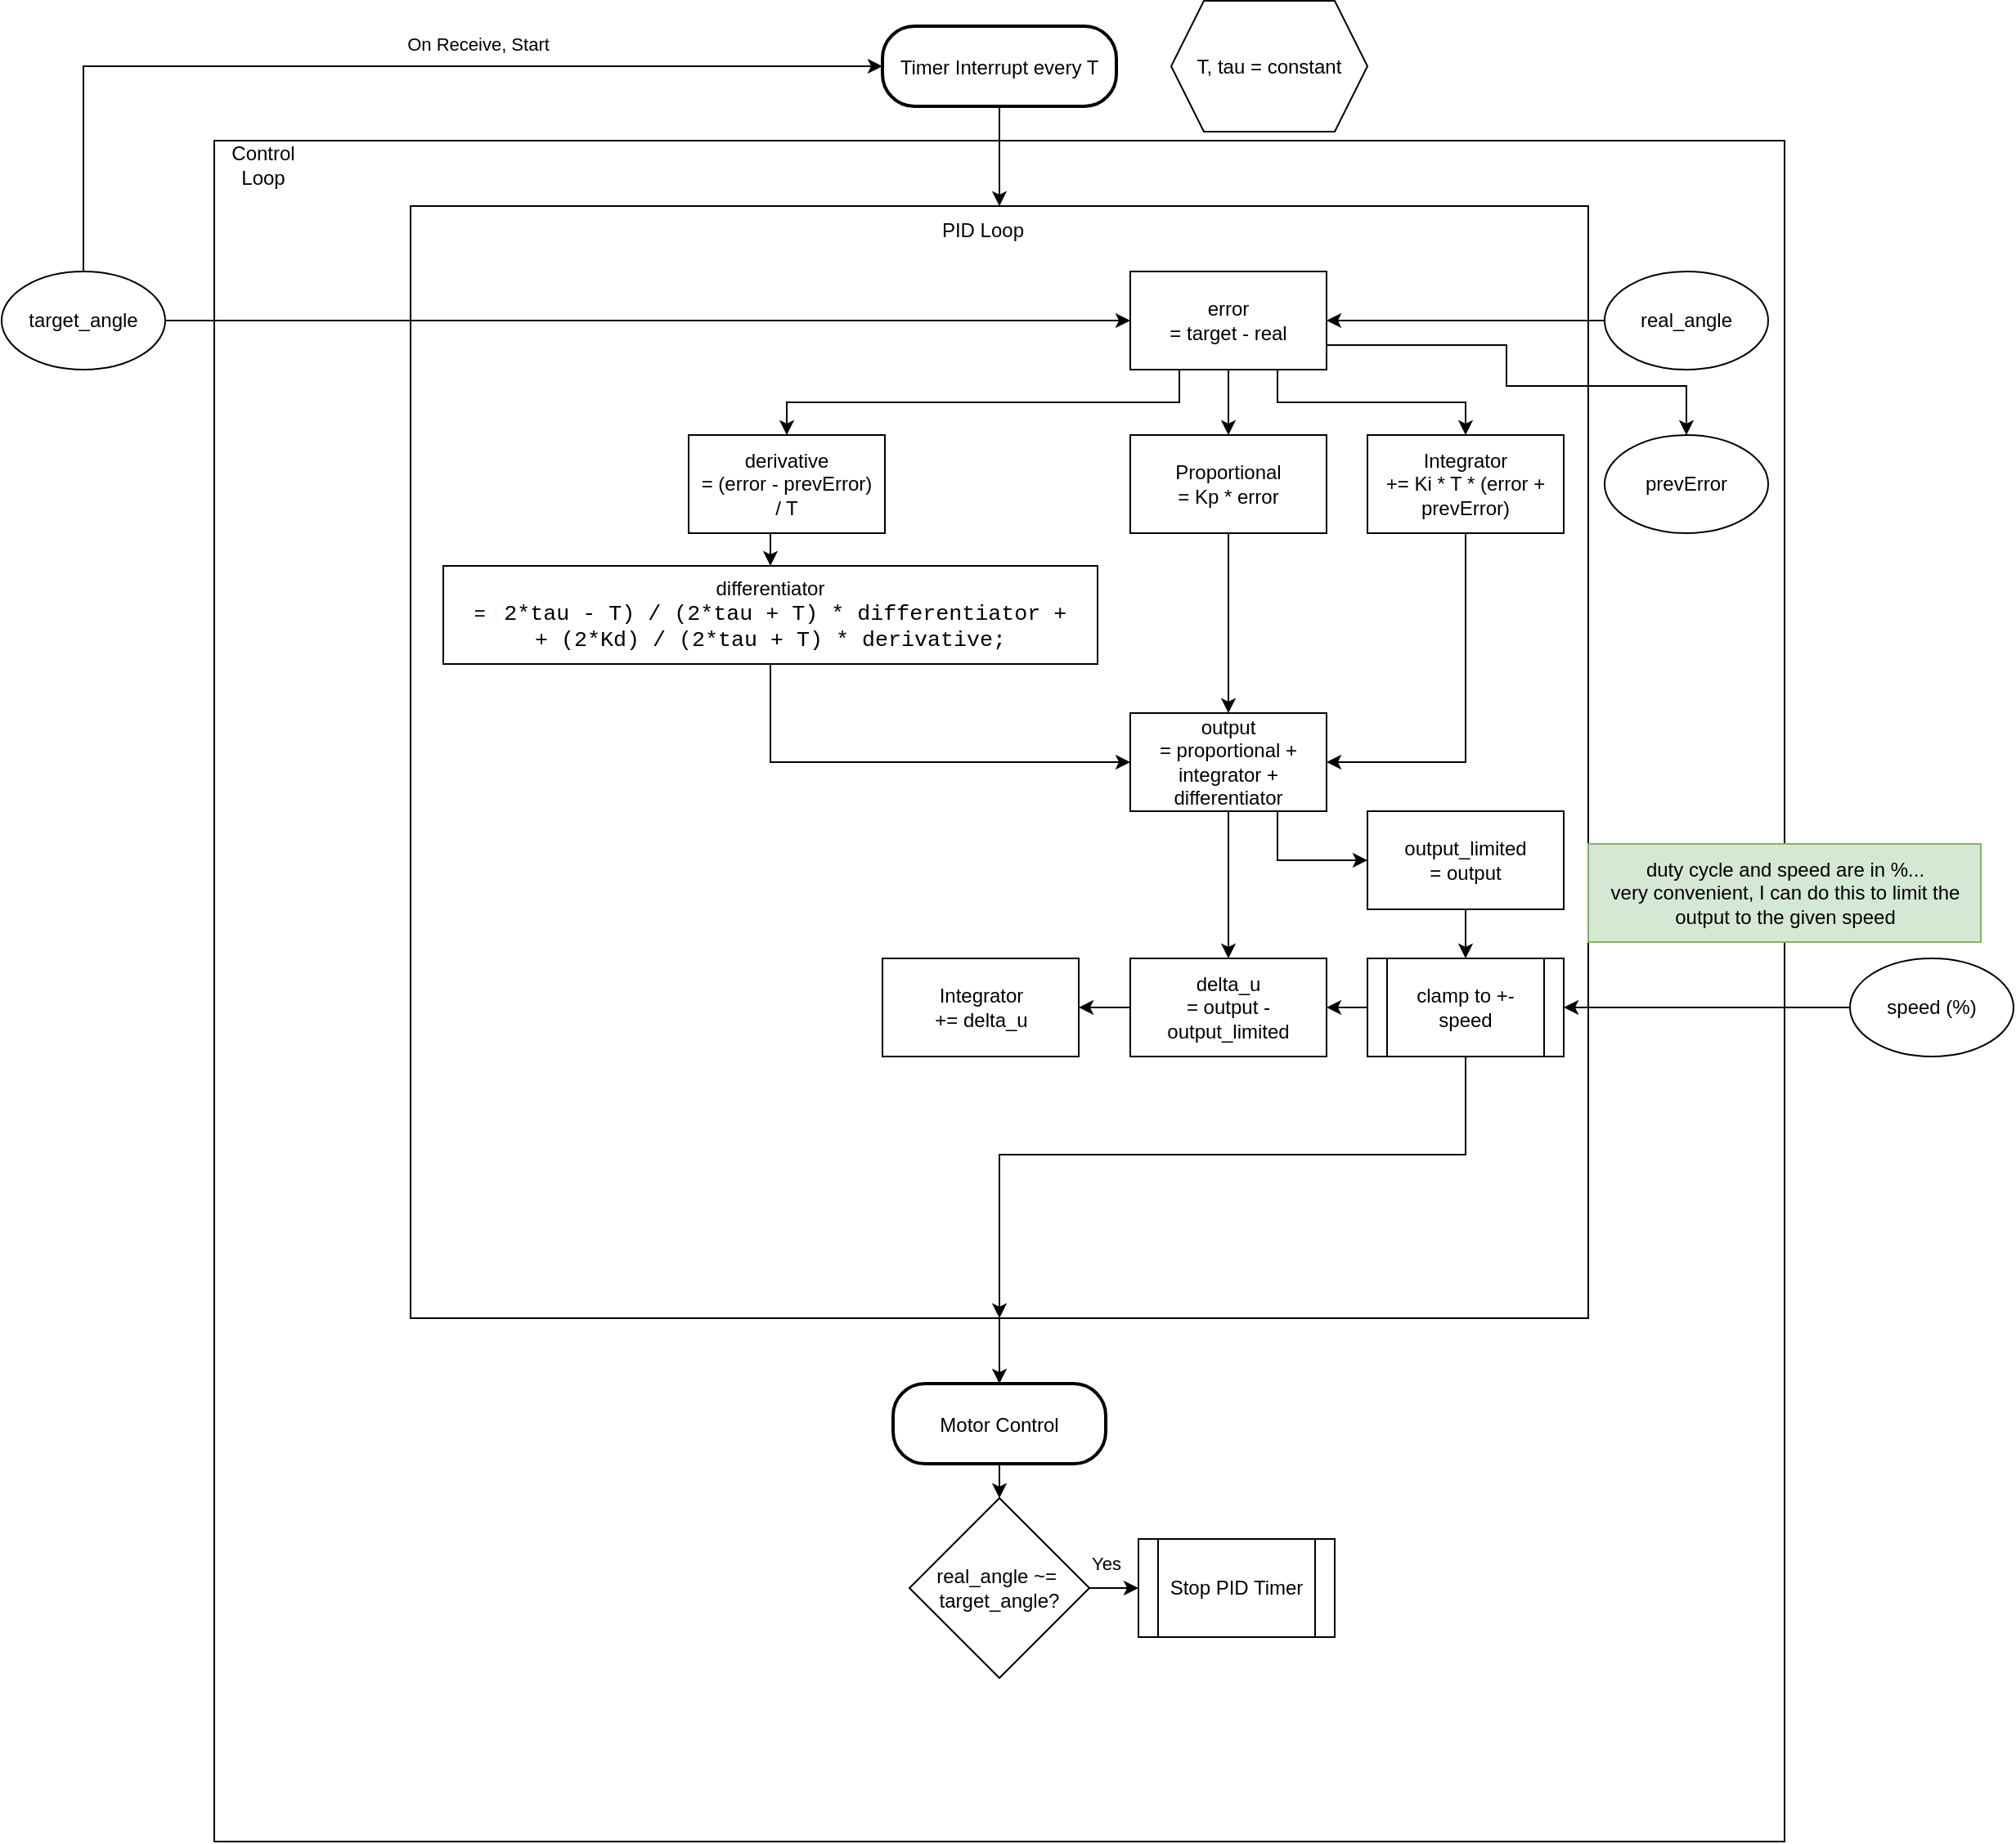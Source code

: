 <mxfile version="24.8.0">
  <diagram name="Page-1" id="_-PKKmr6rsrhODj5BplC">
    <mxGraphModel dx="2443" dy="1920" grid="1" gridSize="10" guides="1" tooltips="1" connect="1" arrows="1" fold="1" page="1" pageScale="1" pageWidth="850" pageHeight="1100" math="0" shadow="0">
      <root>
        <mxCell id="0" />
        <mxCell id="1" parent="0" />
        <mxCell id="NGq_wpx97LL9IHCgMdj8-29" value="" style="rounded=0;whiteSpace=wrap;html=1;" vertex="1" parent="1">
          <mxGeometry x="-280" y="40" width="960" height="1040" as="geometry" />
        </mxCell>
        <mxCell id="NGq_wpx97LL9IHCgMdj8-66" style="edgeStyle=orthogonalEdgeStyle;rounded=0;orthogonalLoop=1;jettySize=auto;html=1;exitX=0.5;exitY=1;exitDx=0;exitDy=0;entryX=0.5;entryY=0;entryDx=0;entryDy=0;" edge="1" parent="1" source="NGq_wpx97LL9IHCgMdj8-22" target="NGq_wpx97LL9IHCgMdj8-20">
          <mxGeometry relative="1" as="geometry" />
        </mxCell>
        <mxCell id="NGq_wpx97LL9IHCgMdj8-22" value="" style="rounded=0;whiteSpace=wrap;html=1;" vertex="1" parent="1">
          <mxGeometry x="-160" y="80" width="720" height="680" as="geometry" />
        </mxCell>
        <mxCell id="NGq_wpx97LL9IHCgMdj8-27" style="edgeStyle=orthogonalEdgeStyle;rounded=0;orthogonalLoop=1;jettySize=auto;html=1;exitX=0;exitY=0.5;exitDx=0;exitDy=0;entryX=1;entryY=0.5;entryDx=0;entryDy=0;" edge="1" parent="1" source="NGq_wpx97LL9IHCgMdj8-15" target="NGq_wpx97LL9IHCgMdj8-25">
          <mxGeometry relative="1" as="geometry" />
        </mxCell>
        <mxCell id="NGq_wpx97LL9IHCgMdj8-15" value="real_angle" style="ellipse;whiteSpace=wrap;html=1;" vertex="1" parent="1">
          <mxGeometry x="570" y="120" width="100" height="60" as="geometry" />
        </mxCell>
        <mxCell id="NGq_wpx97LL9IHCgMdj8-26" style="edgeStyle=orthogonalEdgeStyle;rounded=0;orthogonalLoop=1;jettySize=auto;html=1;exitX=1;exitY=0.5;exitDx=0;exitDy=0;entryX=0;entryY=0.5;entryDx=0;entryDy=0;" edge="1" parent="1" source="NGq_wpx97LL9IHCgMdj8-16" target="NGq_wpx97LL9IHCgMdj8-25">
          <mxGeometry relative="1" as="geometry" />
        </mxCell>
        <mxCell id="NGq_wpx97LL9IHCgMdj8-31" style="edgeStyle=orthogonalEdgeStyle;rounded=0;orthogonalLoop=1;jettySize=auto;html=1;exitX=0.5;exitY=0;exitDx=0;exitDy=0;entryX=0;entryY=0.5;entryDx=0;entryDy=0;" edge="1" parent="1" source="NGq_wpx97LL9IHCgMdj8-16" target="NGq_wpx97LL9IHCgMdj8-18">
          <mxGeometry relative="1" as="geometry" />
        </mxCell>
        <mxCell id="NGq_wpx97LL9IHCgMdj8-32" value="On Receive, Start" style="edgeLabel;html=1;align=center;verticalAlign=middle;resizable=0;points=[];" vertex="1" connectable="0" parent="NGq_wpx97LL9IHCgMdj8-31">
          <mxGeometry x="0.093" y="3" relative="1" as="geometry">
            <mxPoint x="31" y="-11" as="offset" />
          </mxGeometry>
        </mxCell>
        <mxCell id="NGq_wpx97LL9IHCgMdj8-16" value="target_angle" style="ellipse;whiteSpace=wrap;html=1;" vertex="1" parent="1">
          <mxGeometry x="-410" y="120" width="100" height="60" as="geometry" />
        </mxCell>
        <mxCell id="NGq_wpx97LL9IHCgMdj8-23" style="edgeStyle=orthogonalEdgeStyle;rounded=0;orthogonalLoop=1;jettySize=auto;html=1;exitX=0.5;exitY=1;exitDx=0;exitDy=0;entryX=0.5;entryY=0;entryDx=0;entryDy=0;" edge="1" parent="1" source="NGq_wpx97LL9IHCgMdj8-18" target="NGq_wpx97LL9IHCgMdj8-22">
          <mxGeometry relative="1" as="geometry" />
        </mxCell>
        <mxCell id="NGq_wpx97LL9IHCgMdj8-18" value="Timer Interrupt every T" style="rounded=1;arcSize=40;strokeWidth=2" vertex="1" parent="1">
          <mxGeometry x="128.5" y="-30" width="143" height="49" as="geometry" />
        </mxCell>
        <mxCell id="NGq_wpx97LL9IHCgMdj8-55" style="edgeStyle=orthogonalEdgeStyle;rounded=0;orthogonalLoop=1;jettySize=auto;html=1;exitX=0;exitY=0.5;exitDx=0;exitDy=0;entryX=1;entryY=0.5;entryDx=0;entryDy=0;" edge="1" parent="1" source="NGq_wpx97LL9IHCgMdj8-19" target="NGq_wpx97LL9IHCgMdj8-56">
          <mxGeometry relative="1" as="geometry">
            <mxPoint x="545" y="570" as="targetPoint" />
          </mxGeometry>
        </mxCell>
        <mxCell id="NGq_wpx97LL9IHCgMdj8-19" value="speed (%)" style="ellipse;whiteSpace=wrap;html=1;" vertex="1" parent="1">
          <mxGeometry x="720" y="540" width="100" height="60" as="geometry" />
        </mxCell>
        <mxCell id="NGq_wpx97LL9IHCgMdj8-74" style="edgeStyle=orthogonalEdgeStyle;rounded=0;orthogonalLoop=1;jettySize=auto;html=1;exitX=0.5;exitY=1;exitDx=0;exitDy=0;entryX=0.5;entryY=0;entryDx=0;entryDy=0;" edge="1" parent="1" source="NGq_wpx97LL9IHCgMdj8-20" target="NGq_wpx97LL9IHCgMdj8-67">
          <mxGeometry relative="1" as="geometry" />
        </mxCell>
        <mxCell id="NGq_wpx97LL9IHCgMdj8-20" value="Motor Control" style="rounded=1;arcSize=40;strokeWidth=2" vertex="1" parent="1">
          <mxGeometry x="135" y="800" width="130" height="49" as="geometry" />
        </mxCell>
        <mxCell id="NGq_wpx97LL9IHCgMdj8-24" value="PID Loop" style="text;html=1;align=center;verticalAlign=middle;whiteSpace=wrap;rounded=0;" vertex="1" parent="1">
          <mxGeometry x="160" y="80" width="60" height="30" as="geometry" />
        </mxCell>
        <mxCell id="NGq_wpx97LL9IHCgMdj8-36" style="edgeStyle=orthogonalEdgeStyle;rounded=0;orthogonalLoop=1;jettySize=auto;html=1;exitX=0.5;exitY=1;exitDx=0;exitDy=0;entryX=0.5;entryY=0;entryDx=0;entryDy=0;" edge="1" parent="1" source="NGq_wpx97LL9IHCgMdj8-25" target="NGq_wpx97LL9IHCgMdj8-28">
          <mxGeometry relative="1" as="geometry" />
        </mxCell>
        <mxCell id="NGq_wpx97LL9IHCgMdj8-37" style="edgeStyle=orthogonalEdgeStyle;rounded=0;orthogonalLoop=1;jettySize=auto;html=1;exitX=0.75;exitY=1;exitDx=0;exitDy=0;entryX=0.5;entryY=0;entryDx=0;entryDy=0;" edge="1" parent="1" source="NGq_wpx97LL9IHCgMdj8-25" target="NGq_wpx97LL9IHCgMdj8-35">
          <mxGeometry relative="1" as="geometry" />
        </mxCell>
        <mxCell id="NGq_wpx97LL9IHCgMdj8-39" style="edgeStyle=orthogonalEdgeStyle;rounded=0;orthogonalLoop=1;jettySize=auto;html=1;exitX=0.25;exitY=1;exitDx=0;exitDy=0;entryX=0.5;entryY=0;entryDx=0;entryDy=0;" edge="1" parent="1" source="NGq_wpx97LL9IHCgMdj8-25" target="NGq_wpx97LL9IHCgMdj8-38">
          <mxGeometry relative="1" as="geometry" />
        </mxCell>
        <mxCell id="NGq_wpx97LL9IHCgMdj8-41" style="edgeStyle=orthogonalEdgeStyle;rounded=0;orthogonalLoop=1;jettySize=auto;html=1;exitX=1;exitY=0.75;exitDx=0;exitDy=0;entryX=0.5;entryY=0;entryDx=0;entryDy=0;" edge="1" parent="1" source="NGq_wpx97LL9IHCgMdj8-25" target="NGq_wpx97LL9IHCgMdj8-40">
          <mxGeometry relative="1" as="geometry">
            <Array as="points">
              <mxPoint x="510" y="165" />
              <mxPoint x="510" y="190" />
              <mxPoint x="620" y="190" />
            </Array>
          </mxGeometry>
        </mxCell>
        <mxCell id="NGq_wpx97LL9IHCgMdj8-25" value="error&lt;div&gt;= target - real&lt;/div&gt;" style="rounded=0;whiteSpace=wrap;html=1;" vertex="1" parent="1">
          <mxGeometry x="280" y="120" width="120" height="60" as="geometry" />
        </mxCell>
        <mxCell id="NGq_wpx97LL9IHCgMdj8-48" style="edgeStyle=orthogonalEdgeStyle;rounded=0;orthogonalLoop=1;jettySize=auto;html=1;exitX=0.5;exitY=1;exitDx=0;exitDy=0;entryX=0.5;entryY=0;entryDx=0;entryDy=0;" edge="1" parent="1" source="NGq_wpx97LL9IHCgMdj8-28" target="NGq_wpx97LL9IHCgMdj8-46">
          <mxGeometry relative="1" as="geometry" />
        </mxCell>
        <mxCell id="NGq_wpx97LL9IHCgMdj8-28" value="Proportional&lt;div&gt;= Kp * error&lt;/div&gt;" style="rounded=0;whiteSpace=wrap;html=1;" vertex="1" parent="1">
          <mxGeometry x="280" y="220" width="120" height="60" as="geometry" />
        </mxCell>
        <mxCell id="NGq_wpx97LL9IHCgMdj8-30" value="Control Loop" style="text;html=1;align=center;verticalAlign=middle;whiteSpace=wrap;rounded=0;" vertex="1" parent="1">
          <mxGeometry x="-280" y="40" width="60" height="30" as="geometry" />
        </mxCell>
        <mxCell id="NGq_wpx97LL9IHCgMdj8-34" value="T, tau = constant" style="shape=hexagon;perimeter=hexagonPerimeter2;whiteSpace=wrap;html=1;fixedSize=1;" vertex="1" parent="1">
          <mxGeometry x="305" y="-45.5" width="120" height="80" as="geometry" />
        </mxCell>
        <mxCell id="NGq_wpx97LL9IHCgMdj8-47" style="edgeStyle=orthogonalEdgeStyle;rounded=0;orthogonalLoop=1;jettySize=auto;html=1;exitX=0.5;exitY=1;exitDx=0;exitDy=0;entryX=1;entryY=0.5;entryDx=0;entryDy=0;" edge="1" parent="1" source="NGq_wpx97LL9IHCgMdj8-35" target="NGq_wpx97LL9IHCgMdj8-46">
          <mxGeometry relative="1" as="geometry" />
        </mxCell>
        <mxCell id="NGq_wpx97LL9IHCgMdj8-35" value="Integrator&lt;div&gt;+= Ki * T * (error + prevError)&lt;/div&gt;" style="rounded=0;whiteSpace=wrap;html=1;" vertex="1" parent="1">
          <mxGeometry x="425" y="220" width="120" height="60" as="geometry" />
        </mxCell>
        <mxCell id="NGq_wpx97LL9IHCgMdj8-45" style="edgeStyle=orthogonalEdgeStyle;rounded=0;orthogonalLoop=1;jettySize=auto;html=1;exitX=0.5;exitY=1;exitDx=0;exitDy=0;entryX=0.5;entryY=0;entryDx=0;entryDy=0;" edge="1" parent="1" source="NGq_wpx97LL9IHCgMdj8-38" target="NGq_wpx97LL9IHCgMdj8-42">
          <mxGeometry relative="1" as="geometry" />
        </mxCell>
        <mxCell id="NGq_wpx97LL9IHCgMdj8-38" value="derivative&lt;div&gt;= (error - prevError)&lt;/div&gt;&lt;div&gt;/ T&lt;/div&gt;" style="rounded=0;whiteSpace=wrap;html=1;" vertex="1" parent="1">
          <mxGeometry x="10" y="220" width="120" height="60" as="geometry" />
        </mxCell>
        <mxCell id="NGq_wpx97LL9IHCgMdj8-40" value="prevError" style="ellipse;whiteSpace=wrap;html=1;" vertex="1" parent="1">
          <mxGeometry x="570" y="220" width="100" height="60" as="geometry" />
        </mxCell>
        <mxCell id="NGq_wpx97LL9IHCgMdj8-49" style="edgeStyle=orthogonalEdgeStyle;rounded=0;orthogonalLoop=1;jettySize=auto;html=1;exitX=0.5;exitY=1;exitDx=0;exitDy=0;entryX=0;entryY=0.5;entryDx=0;entryDy=0;" edge="1" parent="1" source="NGq_wpx97LL9IHCgMdj8-42" target="NGq_wpx97LL9IHCgMdj8-46">
          <mxGeometry relative="1" as="geometry" />
        </mxCell>
        <mxCell id="NGq_wpx97LL9IHCgMdj8-42" value="differentiator&lt;div&gt;=&amp;nbsp;&lt;span style=&quot;font-family: &amp;quot;Courier New&amp;quot;; font-size: 10pt; white-space: pre; color: rgb(249, 250, 244);&quot;&gt;(&lt;/span&gt;&lt;span style=&quot;font-family: &amp;quot;Courier New&amp;quot;; font-size: 10pt; white-space: pre;&quot;&gt;2*&lt;/span&gt;&lt;span style=&quot;font-family: &amp;quot;Courier New&amp;quot;; font-size: 10pt; white-space: pre;&quot;&gt;tau&lt;/span&gt;&lt;span style=&quot;font-family: &amp;quot;Courier New&amp;quot;; font-size: 10pt; white-space: pre;&quot;&gt; &lt;/span&gt;&lt;span style=&quot;font-family: &amp;quot;Courier New&amp;quot;; font-size: 10pt; white-space: pre;&quot;&gt;-&lt;/span&gt;&lt;span style=&quot;font-family: &amp;quot;Courier New&amp;quot;; font-size: 10pt; white-space: pre;&quot;&gt; &lt;/span&gt;&lt;span style=&quot;font-family: &amp;quot;Courier New&amp;quot;; font-size: 10pt; white-space: pre;&quot;&gt;T&lt;/span&gt;&lt;span style=&quot;font-family: &amp;quot;Courier New&amp;quot;; font-size: 10pt; white-space: pre;&quot;&gt;)&lt;/span&gt;&lt;span style=&quot;font-family: &amp;quot;Courier New&amp;quot;; font-size: 10pt; white-space: pre;&quot;&gt; &lt;/span&gt;&lt;span style=&quot;font-family: &amp;quot;Courier New&amp;quot;; font-size: 10pt; white-space: pre;&quot;&gt;/&lt;/span&gt;&lt;span style=&quot;font-family: &amp;quot;Courier New&amp;quot;; font-size: 10pt; white-space: pre;&quot;&gt; &lt;/span&gt;&lt;span style=&quot;font-family: &amp;quot;Courier New&amp;quot;; font-size: 10pt; white-space: pre;&quot;&gt;(&lt;/span&gt;&lt;span style=&quot;font-family: &amp;quot;Courier New&amp;quot;; font-size: 10pt; white-space: pre;&quot;&gt;2&lt;/span&gt;&lt;span style=&quot;font-family: &amp;quot;Courier New&amp;quot;; font-size: 10pt; white-space: pre;&quot;&gt;*&lt;/span&gt;&lt;span style=&quot;font-family: &amp;quot;Courier New&amp;quot;; font-size: 10pt; white-space: pre;&quot;&gt;tau&lt;/span&gt;&lt;span style=&quot;font-family: &amp;quot;Courier New&amp;quot;; font-size: 10pt; white-space: pre;&quot;&gt; &lt;/span&gt;&lt;span style=&quot;font-family: &amp;quot;Courier New&amp;quot;; font-size: 10pt; white-space: pre;&quot;&gt;+&lt;/span&gt;&lt;span style=&quot;font-family: &amp;quot;Courier New&amp;quot;; font-size: 10pt; white-space: pre;&quot;&gt; &lt;/span&gt;&lt;span style=&quot;font-family: &amp;quot;Courier New&amp;quot;; font-size: 10pt; white-space: pre;&quot;&gt;T&lt;/span&gt;&lt;span style=&quot;font-family: &amp;quot;Courier New&amp;quot;; font-size: 10pt; white-space: pre;&quot;&gt;)&lt;/span&gt;&lt;span style=&quot;font-family: &amp;quot;Courier New&amp;quot;; font-size: 10pt; white-space: pre;&quot;&gt; &lt;/span&gt;&lt;span style=&quot;font-family: &amp;quot;Courier New&amp;quot;; font-size: 10pt; white-space: pre;&quot;&gt;*&lt;/span&gt;&lt;span style=&quot;font-family: &amp;quot;Courier New&amp;quot;; font-size: 10pt; white-space: pre;&quot;&gt; &lt;/span&gt;&lt;span style=&quot;font-family: &amp;quot;Courier New&amp;quot;; font-size: 10pt; white-space: pre;&quot;&gt;differentiator +&lt;/span&gt;&lt;/div&gt;&lt;div&gt;&lt;span style=&quot;background-color: initial; font-family: &amp;quot;Courier New&amp;quot;; font-size: 10pt; white-space: pre;&quot;&gt;+ (2*Kd) / (2*tau + T) * derivative;&lt;/span&gt;&lt;/div&gt;" style="rounded=0;whiteSpace=wrap;html=1;" vertex="1" parent="1">
          <mxGeometry x="-140" y="300" width="400" height="60" as="geometry" />
        </mxCell>
        <mxCell id="NGq_wpx97LL9IHCgMdj8-52" style="edgeStyle=orthogonalEdgeStyle;rounded=0;orthogonalLoop=1;jettySize=auto;html=1;exitX=0.75;exitY=1;exitDx=0;exitDy=0;entryX=0;entryY=0.5;entryDx=0;entryDy=0;" edge="1" parent="1" source="NGq_wpx97LL9IHCgMdj8-46" target="NGq_wpx97LL9IHCgMdj8-51">
          <mxGeometry relative="1" as="geometry" />
        </mxCell>
        <mxCell id="NGq_wpx97LL9IHCgMdj8-60" style="edgeStyle=orthogonalEdgeStyle;rounded=0;orthogonalLoop=1;jettySize=auto;html=1;exitX=0.5;exitY=1;exitDx=0;exitDy=0;entryX=0.5;entryY=0;entryDx=0;entryDy=0;" edge="1" parent="1" source="NGq_wpx97LL9IHCgMdj8-46" target="NGq_wpx97LL9IHCgMdj8-59">
          <mxGeometry relative="1" as="geometry" />
        </mxCell>
        <mxCell id="NGq_wpx97LL9IHCgMdj8-46" value="output&lt;div&gt;= proportional + integrator + differentiator&lt;/div&gt;" style="rounded=0;whiteSpace=wrap;html=1;" vertex="1" parent="1">
          <mxGeometry x="280" y="390" width="120" height="60" as="geometry" />
        </mxCell>
        <mxCell id="NGq_wpx97LL9IHCgMdj8-54" style="edgeStyle=orthogonalEdgeStyle;rounded=0;orthogonalLoop=1;jettySize=auto;html=1;exitX=0.5;exitY=1;exitDx=0;exitDy=0;entryX=0.5;entryY=0;entryDx=0;entryDy=0;" edge="1" parent="1" source="NGq_wpx97LL9IHCgMdj8-51" target="NGq_wpx97LL9IHCgMdj8-56">
          <mxGeometry relative="1" as="geometry">
            <mxPoint x="485" y="540" as="targetPoint" />
          </mxGeometry>
        </mxCell>
        <mxCell id="NGq_wpx97LL9IHCgMdj8-51" value="output_limited&lt;div&gt;= output&lt;/div&gt;" style="rounded=0;whiteSpace=wrap;html=1;" vertex="1" parent="1">
          <mxGeometry x="425" y="450" width="120" height="60" as="geometry" />
        </mxCell>
        <mxCell id="NGq_wpx97LL9IHCgMdj8-61" style="edgeStyle=orthogonalEdgeStyle;rounded=0;orthogonalLoop=1;jettySize=auto;html=1;exitX=0;exitY=0.5;exitDx=0;exitDy=0;entryX=1;entryY=0.5;entryDx=0;entryDy=0;" edge="1" parent="1" source="NGq_wpx97LL9IHCgMdj8-56" target="NGq_wpx97LL9IHCgMdj8-59">
          <mxGeometry relative="1" as="geometry" />
        </mxCell>
        <mxCell id="NGq_wpx97LL9IHCgMdj8-65" style="edgeStyle=orthogonalEdgeStyle;rounded=0;orthogonalLoop=1;jettySize=auto;html=1;exitX=0.5;exitY=1;exitDx=0;exitDy=0;entryX=0.5;entryY=1;entryDx=0;entryDy=0;" edge="1" parent="1" source="NGq_wpx97LL9IHCgMdj8-56" target="NGq_wpx97LL9IHCgMdj8-22">
          <mxGeometry relative="1" as="geometry">
            <Array as="points">
              <mxPoint x="485" y="660" />
              <mxPoint x="200" y="660" />
            </Array>
          </mxGeometry>
        </mxCell>
        <mxCell id="NGq_wpx97LL9IHCgMdj8-56" value="clamp to +- speed" style="shape=process;whiteSpace=wrap;html=1;backgroundOutline=1;" vertex="1" parent="1">
          <mxGeometry x="425" y="540" width="120" height="60" as="geometry" />
        </mxCell>
        <mxCell id="NGq_wpx97LL9IHCgMdj8-58" value="duty cycle and speed are in %...&lt;div&gt;very convenient, I can do this to limit the&lt;/div&gt;&lt;div&gt;output to the given speed&lt;/div&gt;" style="text;html=1;align=center;verticalAlign=middle;resizable=0;points=[];autosize=1;strokeColor=#82b366;fillColor=#d5e8d4;" vertex="1" parent="1">
          <mxGeometry x="560" y="470" width="240" height="60" as="geometry" />
        </mxCell>
        <mxCell id="NGq_wpx97LL9IHCgMdj8-64" style="edgeStyle=orthogonalEdgeStyle;rounded=0;orthogonalLoop=1;jettySize=auto;html=1;exitX=0;exitY=0.5;exitDx=0;exitDy=0;entryX=1;entryY=0.5;entryDx=0;entryDy=0;" edge="1" parent="1" source="NGq_wpx97LL9IHCgMdj8-59" target="NGq_wpx97LL9IHCgMdj8-63">
          <mxGeometry relative="1" as="geometry" />
        </mxCell>
        <mxCell id="NGq_wpx97LL9IHCgMdj8-59" value="delta_u&lt;div&gt;= output - output_limited&lt;/div&gt;" style="rounded=0;whiteSpace=wrap;html=1;" vertex="1" parent="1">
          <mxGeometry x="280" y="540" width="120" height="60" as="geometry" />
        </mxCell>
        <mxCell id="NGq_wpx97LL9IHCgMdj8-63" value="Integrator&lt;div&gt;+= delta_u&lt;/div&gt;" style="rounded=0;whiteSpace=wrap;html=1;" vertex="1" parent="1">
          <mxGeometry x="128.5" y="540" width="120" height="60" as="geometry" />
        </mxCell>
        <mxCell id="NGq_wpx97LL9IHCgMdj8-70" style="edgeStyle=orthogonalEdgeStyle;rounded=0;orthogonalLoop=1;jettySize=auto;html=1;exitX=1;exitY=0.5;exitDx=0;exitDy=0;entryX=0;entryY=0.5;entryDx=0;entryDy=0;" edge="1" parent="1" source="NGq_wpx97LL9IHCgMdj8-67" target="NGq_wpx97LL9IHCgMdj8-69">
          <mxGeometry relative="1" as="geometry" />
        </mxCell>
        <mxCell id="NGq_wpx97LL9IHCgMdj8-71" value="Yes" style="edgeLabel;html=1;align=center;verticalAlign=middle;resizable=0;points=[];" vertex="1" connectable="0" parent="NGq_wpx97LL9IHCgMdj8-70">
          <mxGeometry x="-0.581" relative="1" as="geometry">
            <mxPoint x="3" y="-15" as="offset" />
          </mxGeometry>
        </mxCell>
        <mxCell id="NGq_wpx97LL9IHCgMdj8-67" value="real_angle ~=&amp;nbsp;&lt;div&gt;target_angle?&lt;/div&gt;" style="rhombus;whiteSpace=wrap;html=1;" vertex="1" parent="1">
          <mxGeometry x="145" y="870" width="110" height="110" as="geometry" />
        </mxCell>
        <mxCell id="NGq_wpx97LL9IHCgMdj8-69" value="Stop PID Timer" style="shape=process;whiteSpace=wrap;html=1;backgroundOutline=1;" vertex="1" parent="1">
          <mxGeometry x="285" y="895" width="120" height="60" as="geometry" />
        </mxCell>
      </root>
    </mxGraphModel>
  </diagram>
</mxfile>
